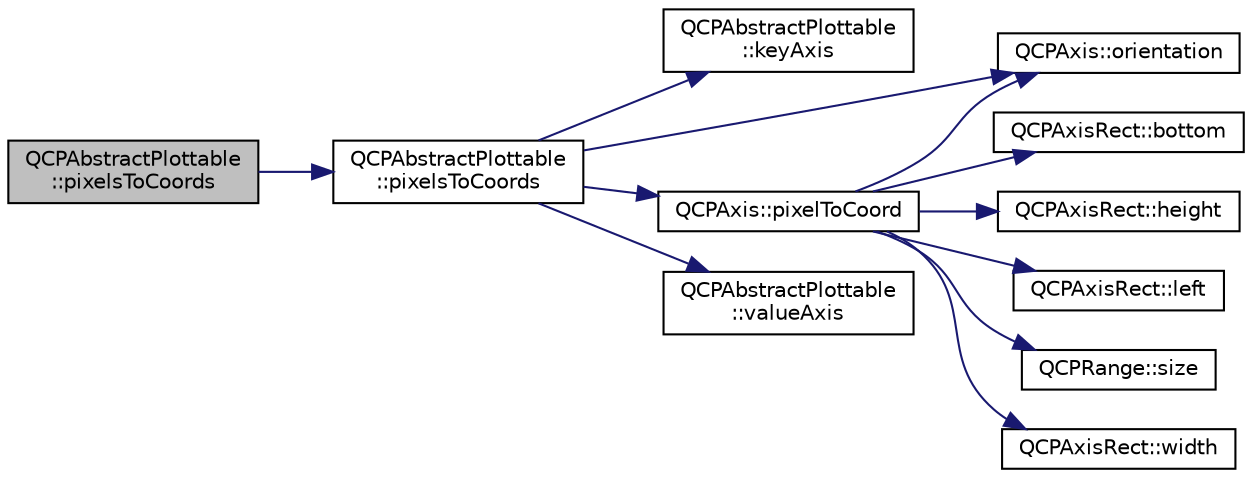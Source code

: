digraph "QCPAbstractPlottable::pixelsToCoords"
{
 // LATEX_PDF_SIZE
  edge [fontname="Helvetica",fontsize="10",labelfontname="Helvetica",labelfontsize="10"];
  node [fontname="Helvetica",fontsize="10",shape=record];
  rankdir="LR";
  Node1 [label="QCPAbstractPlottable\l::pixelsToCoords",height=0.2,width=0.4,color="black", fillcolor="grey75", style="filled", fontcolor="black",tooltip=" "];
  Node1 -> Node2 [color="midnightblue",fontsize="10",style="solid",fontname="Helvetica"];
  Node2 [label="QCPAbstractPlottable\l::pixelsToCoords",height=0.2,width=0.4,color="black", fillcolor="white", style="filled",URL="$classQCPAbstractPlottable.html#a3903c1120ab5c27e7fa46b597ef267bd",tooltip=" "];
  Node2 -> Node3 [color="midnightblue",fontsize="10",style="solid",fontname="Helvetica"];
  Node3 [label="QCPAbstractPlottable\l::keyAxis",height=0.2,width=0.4,color="black", fillcolor="white", style="filled",URL="$classQCPAbstractPlottable.html#a2cdd6f0dd5e9a979037f86b4000d9cfe",tooltip=" "];
  Node2 -> Node4 [color="midnightblue",fontsize="10",style="solid",fontname="Helvetica"];
  Node4 [label="QCPAxis::orientation",height=0.2,width=0.4,color="black", fillcolor="white", style="filled",URL="$classQCPAxis.html#ab988ef4538e2655bb77bd138189cd42e",tooltip=" "];
  Node2 -> Node5 [color="midnightblue",fontsize="10",style="solid",fontname="Helvetica"];
  Node5 [label="QCPAxis::pixelToCoord",height=0.2,width=0.4,color="black", fillcolor="white", style="filled",URL="$classQCPAxis.html#a536ef8f624cac59b6b6fdcb495723c57",tooltip=" "];
  Node5 -> Node6 [color="midnightblue",fontsize="10",style="solid",fontname="Helvetica"];
  Node6 [label="QCPAxisRect::bottom",height=0.2,width=0.4,color="black", fillcolor="white", style="filled",URL="$classQCPAxisRect.html#acefdf1abaa8a8ab681e906cc2be9581e",tooltip=" "];
  Node5 -> Node7 [color="midnightblue",fontsize="10",style="solid",fontname="Helvetica"];
  Node7 [label="QCPAxisRect::height",height=0.2,width=0.4,color="black", fillcolor="white", style="filled",URL="$classQCPAxisRect.html#acc4377809e79d9a089ab790f39429b0d",tooltip=" "];
  Node5 -> Node8 [color="midnightblue",fontsize="10",style="solid",fontname="Helvetica"];
  Node8 [label="QCPAxisRect::left",height=0.2,width=0.4,color="black", fillcolor="white", style="filled",URL="$classQCPAxisRect.html#afb4a3de02046b20b9310bdb8fca781c3",tooltip=" "];
  Node5 -> Node4 [color="midnightblue",fontsize="10",style="solid",fontname="Helvetica"];
  Node5 -> Node9 [color="midnightblue",fontsize="10",style="solid",fontname="Helvetica"];
  Node9 [label="QCPRange::size",height=0.2,width=0.4,color="black", fillcolor="white", style="filled",URL="$classQCPRange.html#a62326e7cc4316b96df6a60813230e63f",tooltip=" "];
  Node5 -> Node10 [color="midnightblue",fontsize="10",style="solid",fontname="Helvetica"];
  Node10 [label="QCPAxisRect::width",height=0.2,width=0.4,color="black", fillcolor="white", style="filled",URL="$classQCPAxisRect.html#a204645398a4f9d0b0189385c7c2cfb91",tooltip=" "];
  Node2 -> Node11 [color="midnightblue",fontsize="10",style="solid",fontname="Helvetica"];
  Node11 [label="QCPAbstractPlottable\l::valueAxis",height=0.2,width=0.4,color="black", fillcolor="white", style="filled",URL="$classQCPAbstractPlottable.html#af47809a644a68ffd955fb30b01fb4f2f",tooltip=" "];
}
